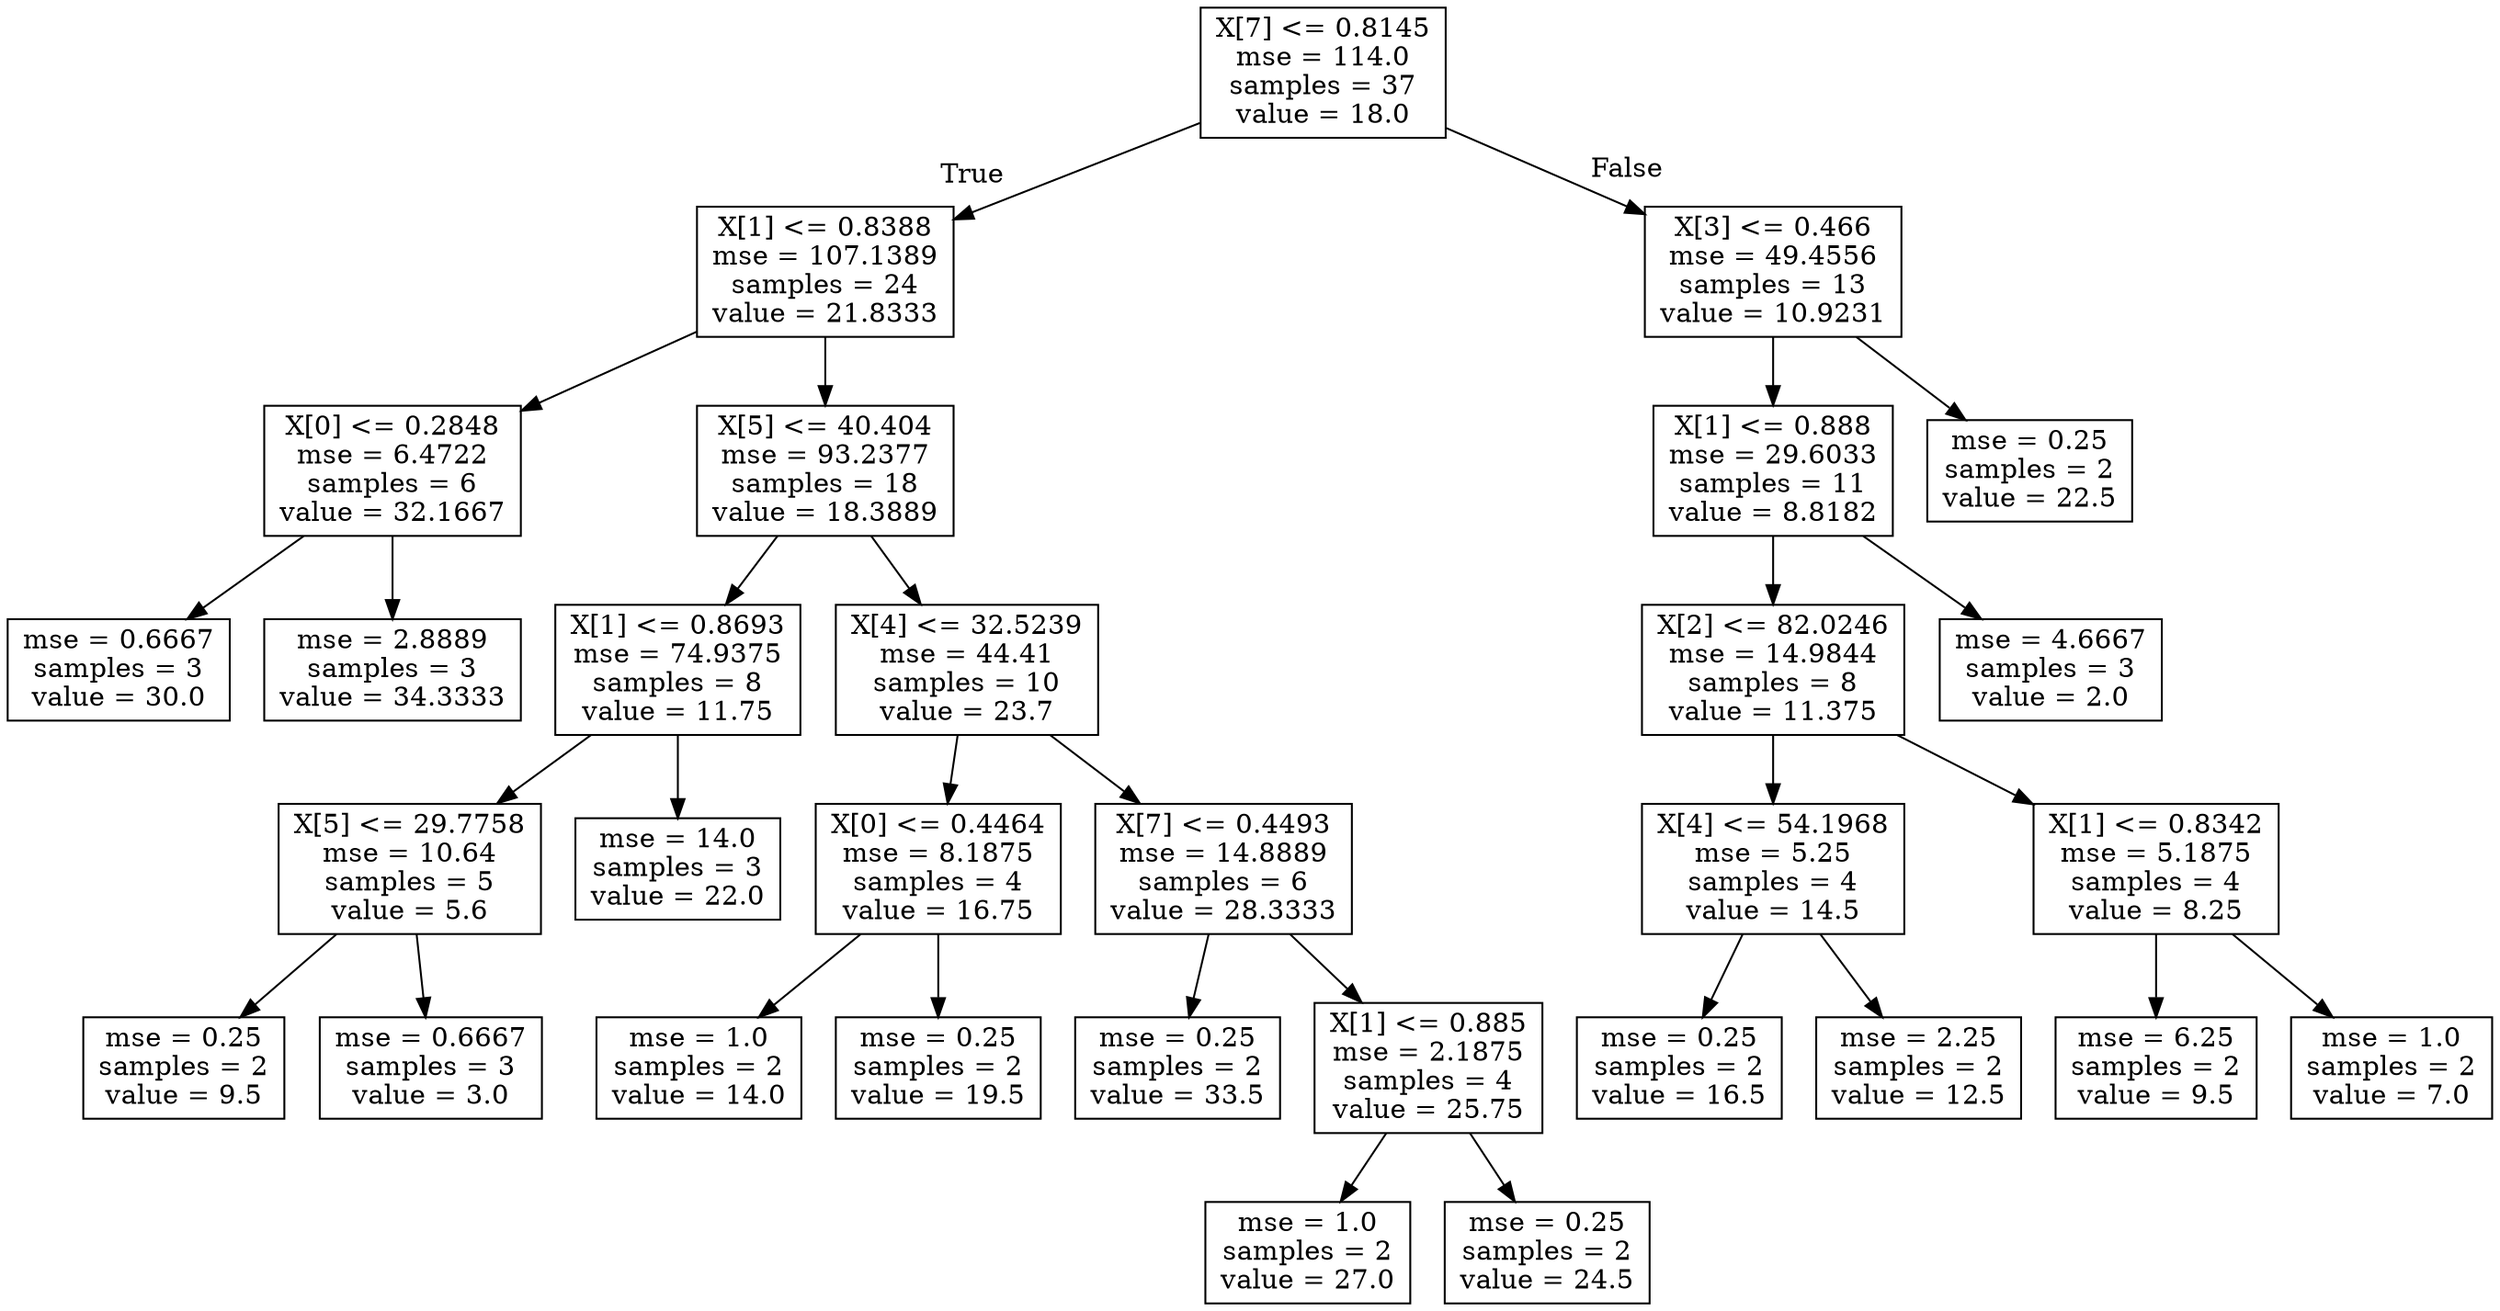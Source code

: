 digraph Tree {
node [shape=box] ;
0 [label="X[7] <= 0.8145\nmse = 114.0\nsamples = 37\nvalue = 18.0"] ;
1 [label="X[1] <= 0.8388\nmse = 107.1389\nsamples = 24\nvalue = 21.8333"] ;
0 -> 1 [labeldistance=2.5, labelangle=45, headlabel="True"] ;
2 [label="X[0] <= 0.2848\nmse = 6.4722\nsamples = 6\nvalue = 32.1667"] ;
1 -> 2 ;
3 [label="mse = 0.6667\nsamples = 3\nvalue = 30.0"] ;
2 -> 3 ;
4 [label="mse = 2.8889\nsamples = 3\nvalue = 34.3333"] ;
2 -> 4 ;
5 [label="X[5] <= 40.404\nmse = 93.2377\nsamples = 18\nvalue = 18.3889"] ;
1 -> 5 ;
6 [label="X[1] <= 0.8693\nmse = 74.9375\nsamples = 8\nvalue = 11.75"] ;
5 -> 6 ;
7 [label="X[5] <= 29.7758\nmse = 10.64\nsamples = 5\nvalue = 5.6"] ;
6 -> 7 ;
8 [label="mse = 0.25\nsamples = 2\nvalue = 9.5"] ;
7 -> 8 ;
9 [label="mse = 0.6667\nsamples = 3\nvalue = 3.0"] ;
7 -> 9 ;
10 [label="mse = 14.0\nsamples = 3\nvalue = 22.0"] ;
6 -> 10 ;
11 [label="X[4] <= 32.5239\nmse = 44.41\nsamples = 10\nvalue = 23.7"] ;
5 -> 11 ;
12 [label="X[0] <= 0.4464\nmse = 8.1875\nsamples = 4\nvalue = 16.75"] ;
11 -> 12 ;
13 [label="mse = 1.0\nsamples = 2\nvalue = 14.0"] ;
12 -> 13 ;
14 [label="mse = 0.25\nsamples = 2\nvalue = 19.5"] ;
12 -> 14 ;
15 [label="X[7] <= 0.4493\nmse = 14.8889\nsamples = 6\nvalue = 28.3333"] ;
11 -> 15 ;
16 [label="mse = 0.25\nsamples = 2\nvalue = 33.5"] ;
15 -> 16 ;
17 [label="X[1] <= 0.885\nmse = 2.1875\nsamples = 4\nvalue = 25.75"] ;
15 -> 17 ;
18 [label="mse = 1.0\nsamples = 2\nvalue = 27.0"] ;
17 -> 18 ;
19 [label="mse = 0.25\nsamples = 2\nvalue = 24.5"] ;
17 -> 19 ;
20 [label="X[3] <= 0.466\nmse = 49.4556\nsamples = 13\nvalue = 10.9231"] ;
0 -> 20 [labeldistance=2.5, labelangle=-45, headlabel="False"] ;
21 [label="X[1] <= 0.888\nmse = 29.6033\nsamples = 11\nvalue = 8.8182"] ;
20 -> 21 ;
22 [label="X[2] <= 82.0246\nmse = 14.9844\nsamples = 8\nvalue = 11.375"] ;
21 -> 22 ;
23 [label="X[4] <= 54.1968\nmse = 5.25\nsamples = 4\nvalue = 14.5"] ;
22 -> 23 ;
24 [label="mse = 0.25\nsamples = 2\nvalue = 16.5"] ;
23 -> 24 ;
25 [label="mse = 2.25\nsamples = 2\nvalue = 12.5"] ;
23 -> 25 ;
26 [label="X[1] <= 0.8342\nmse = 5.1875\nsamples = 4\nvalue = 8.25"] ;
22 -> 26 ;
27 [label="mse = 6.25\nsamples = 2\nvalue = 9.5"] ;
26 -> 27 ;
28 [label="mse = 1.0\nsamples = 2\nvalue = 7.0"] ;
26 -> 28 ;
29 [label="mse = 4.6667\nsamples = 3\nvalue = 2.0"] ;
21 -> 29 ;
30 [label="mse = 0.25\nsamples = 2\nvalue = 22.5"] ;
20 -> 30 ;
}